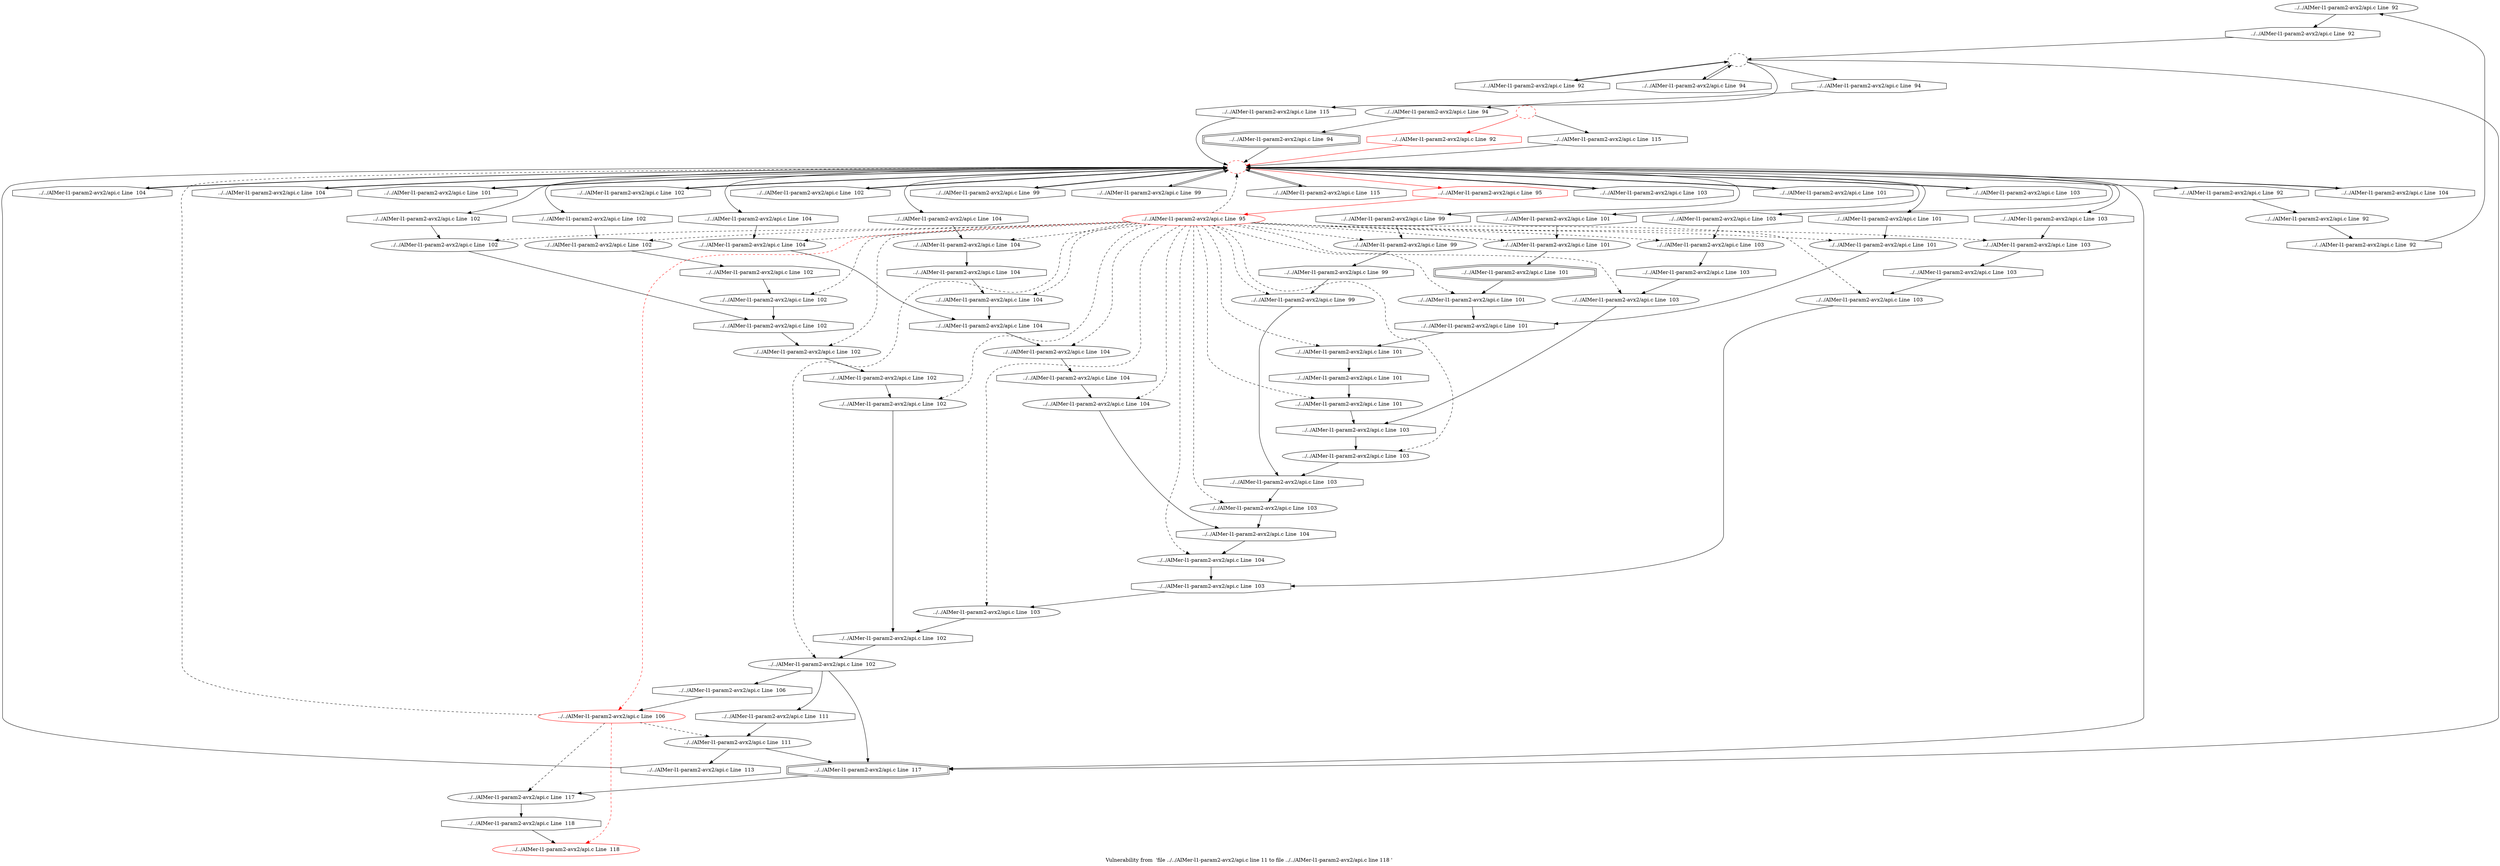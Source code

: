 digraph "Vulnerability from 'file ../../AIMer-l1-param2-avx2/api.c line 11 to file ../../AIMer-l1-param2-avx2/api.c line 118 '  "{
label="Vulnerability from  'file ../../AIMer-l1-param2-avx2/api.c line 11 to file ../../AIMer-l1-param2-avx2/api.c line 118 ' ";
node_838[shape=ellipse,style=solid,label="../../AIMer-l1-param2-avx2/api.c Line  92"]
node_841[shape=octagon,style=solid,label="../../AIMer-l1-param2-avx2/api.c Line  92"]
"node_838"->"node_841"
node_837[shape=octagon,style=solid,label="../../AIMer-l1-param2-avx2/api.c Line  92"]
node_836[shape=ellipse,style=solid,label="../../AIMer-l1-param2-avx2/api.c Line  92"]
"node_837"->"node_836"
node_839[shape=octagon,style=solid,label="../../AIMer-l1-param2-avx2/api.c Line  92"]
"node_836"->"node_839"
node_835[shape=octagon,style=solid,label="../../AIMer-l1-param2-avx2/api.c Line  92", color=red]
node_834[shape=ellipse,style=dashed,label="", color=red]
"node_835"->"node_834" [color=red]
"node_834"->"node_837"
node_892[shape=octagon,style=solid,label="../../AIMer-l1-param2-avx2/api.c Line  104"]
"node_834"->"node_892"
node_893[shape=octagon,style=solid,label="../../AIMer-l1-param2-avx2/api.c Line  104"]
"node_834"->"node_893"
node_895[shape=octagon,style=solid,label="../../AIMer-l1-param2-avx2/api.c Line  104"]
"node_834"->"node_895"
node_898[shape=octagon,style=solid,label="../../AIMer-l1-param2-avx2/api.c Line  104"]
"node_834"->"node_898"
node_859[shape=octagon,style=solid,label="../../AIMer-l1-param2-avx2/api.c Line  101"]
"node_834"->"node_859"
node_861[shape=octagon,style=solid,label="../../AIMer-l1-param2-avx2/api.c Line  101"]
"node_834"->"node_861"
node_871[shape=octagon,style=solid,label="../../AIMer-l1-param2-avx2/api.c Line  102"]
"node_834"->"node_871"
node_866[shape=octagon,style=solid,label="../../AIMer-l1-param2-avx2/api.c Line  102"]
"node_834"->"node_866"
node_868[shape=octagon,style=solid,label="../../AIMer-l1-param2-avx2/api.c Line  102"]
"node_834"->"node_868"
node_869[shape=octagon,style=solid,label="../../AIMer-l1-param2-avx2/api.c Line  102"]
"node_834"->"node_869"
node_847[shape=octagon,style=solid,label="../../AIMer-l1-param2-avx2/api.c Line  95", color=red]
"node_834"->"node_847" [color=red]
node_848[shape=octagon,style=solid,label="../../AIMer-l1-param2-avx2/api.c Line  99"]
"node_834"->"node_848"
node_849[shape=octagon,style=solid,label="../../AIMer-l1-param2-avx2/api.c Line  99"]
"node_834"->"node_849"
node_851[shape=octagon,style=solid,label="../../AIMer-l1-param2-avx2/api.c Line  99"]
"node_834"->"node_851"
node_917[shape=octagon,style=solid,label="../../AIMer-l1-param2-avx2/api.c Line  115"]
"node_834"->"node_917"
node_920[shape=doubleoctagon,style=solid,label="../../AIMer-l1-param2-avx2/api.c Line  117"]
"node_834"->"node_920"
node_883[shape=octagon,style=solid,label="../../AIMer-l1-param2-avx2/api.c Line  103"]
"node_834"->"node_883"
node_885[shape=octagon,style=solid,label="../../AIMer-l1-param2-avx2/api.c Line  103"]
"node_834"->"node_885"
node_854[shape=octagon,style=solid,label="../../AIMer-l1-param2-avx2/api.c Line  101"]
"node_834"->"node_854"
node_856[shape=octagon,style=solid,label="../../AIMer-l1-param2-avx2/api.c Line  101"]
"node_834"->"node_856"
node_900[shape=octagon,style=solid,label="../../AIMer-l1-param2-avx2/api.c Line  104"]
"node_834"->"node_900"
node_878[shape=octagon,style=solid,label="../../AIMer-l1-param2-avx2/api.c Line  103"]
"node_834"->"node_878"
node_880[shape=octagon,style=solid,label="../../AIMer-l1-param2-avx2/api.c Line  103"]
"node_834"->"node_880"
node_833[shape=ellipse,style=dashed,label=""]
node_840[shape=octagon,style=solid,label="../../AIMer-l1-param2-avx2/api.c Line  92"]
"node_833"->"node_840"
node_842[shape=octagon,style=solid,label="../../AIMer-l1-param2-avx2/api.c Line  94"]
"node_833"->"node_842"
node_916[shape=octagon,style=solid,label="../../AIMer-l1-param2-avx2/api.c Line  115"]
"node_833"->"node_916"
"node_833"->"node_920"
node_844[shape=octagon,style=solid,label="../../AIMer-l1-param2-avx2/api.c Line  94"]
"node_833"->"node_844"
node_832[shape=ellipse,style=dashed,label="", color=red]
"node_832"->"node_835" [color=red]
node_918[shape=octagon,style=solid,label="../../AIMer-l1-param2-avx2/api.c Line  115"]
"node_832"->"node_918"
node_891[shape=octagon,style=solid,label="../../AIMer-l1-param2-avx2/api.c Line  103"]
node_890[shape=ellipse,style=solid,label="../../AIMer-l1-param2-avx2/api.c Line  103"]
"node_891"->"node_890"
"node_892"->"node_834"
"node_893"->"node_834"
node_894[shape=ellipse,style=solid,label="../../AIMer-l1-param2-avx2/api.c Line  104"]
node_897[shape=octagon,style=solid,label="../../AIMer-l1-param2-avx2/api.c Line  104"]
"node_894"->"node_897"
"node_895"->"node_894"
node_896[shape=ellipse,style=solid,label="../../AIMer-l1-param2-avx2/api.c Line  104"]
node_902[shape=octagon,style=solid,label="../../AIMer-l1-param2-avx2/api.c Line  104"]
"node_896"->"node_902"
"node_897"->"node_896"
"node_898"->"node_834"
node_858[shape=doubleoctagon,style=solid,label="../../AIMer-l1-param2-avx2/api.c Line  101"]
node_857[shape=ellipse,style=solid,label="../../AIMer-l1-param2-avx2/api.c Line  101"]
"node_858"->"node_857"
"node_859"->"node_834"
node_860[shape=ellipse,style=solid,label="../../AIMer-l1-param2-avx2/api.c Line  101"]
node_863[shape=octagon,style=solid,label="../../AIMer-l1-param2-avx2/api.c Line  101"]
"node_860"->"node_863"
"node_861"->"node_860"
node_862[shape=ellipse,style=solid,label="../../AIMer-l1-param2-avx2/api.c Line  101"]
node_865[shape=octagon,style=solid,label="../../AIMer-l1-param2-avx2/api.c Line  101"]
"node_862"->"node_865"
"node_863"->"node_862"
"node_839"->"node_838"
"node_840"->"node_833"
"node_841"->"node_833"
"node_842"->"node_833"
node_870[shape=ellipse,style=solid,label="../../AIMer-l1-param2-avx2/api.c Line  102"]
node_873[shape=octagon,style=solid,label="../../AIMer-l1-param2-avx2/api.c Line  102"]
"node_870"->"node_873"
"node_871"->"node_870"
node_872[shape=ellipse,style=solid,label="../../AIMer-l1-param2-avx2/api.c Line  102"]
node_875[shape=octagon,style=solid,label="../../AIMer-l1-param2-avx2/api.c Line  102"]
"node_872"->"node_875"
"node_873"->"node_872"
node_874[shape=ellipse,style=solid,label="../../AIMer-l1-param2-avx2/api.c Line  102"]
node_877[shape=octagon,style=solid,label="../../AIMer-l1-param2-avx2/api.c Line  102"]
"node_874"->"node_877"
"node_875"->"node_874"
node_864[shape=ellipse,style=solid,label="../../AIMer-l1-param2-avx2/api.c Line  101"]
node_889[shape=octagon,style=solid,label="../../AIMer-l1-param2-avx2/api.c Line  103"]
"node_864"->"node_889"
"node_865"->"node_864"
"node_866"->"node_834"
node_867[shape=ellipse,style=solid,label="../../AIMer-l1-param2-avx2/api.c Line  102"]
"node_867"->"node_875"
"node_868"->"node_867"
"node_869"->"node_834"
node_846[shape=ellipse,style=solid,label="../../AIMer-l1-param2-avx2/api.c Line  95", color=red]
"node_847"->"node_846" [color=red]
"node_848"->"node_834"
"node_849"->"node_834"
node_850[shape=ellipse,style=solid,label="../../AIMer-l1-param2-avx2/api.c Line  99"]
node_853[shape=octagon,style=solid,label="../../AIMer-l1-param2-avx2/api.c Line  99"]
"node_850"->"node_853"
"node_851"->"node_850"
node_915[shape=octagon,style=solid,label="../../AIMer-l1-param2-avx2/api.c Line  113"]
"node_915"->"node_834"
"node_916"->"node_834"
"node_917"->"node_834"
"node_918"->"node_834"
node_919[shape=ellipse,style=solid,label="../../AIMer-l1-param2-avx2/api.c Line  117"]
node_922[shape=octagon,style=solid,label="../../AIMer-l1-param2-avx2/api.c Line  118"]
"node_919"->"node_922"
"node_920"->"node_919"
node_921[shape=ellipse,style=solid,label="../../AIMer-l1-param2-avx2/api.c Line  118", color=red]
"node_922"->"node_921"
"node_883"->"node_834"
node_884[shape=ellipse,style=solid,label="../../AIMer-l1-param2-avx2/api.c Line  103"]
node_887[shape=octagon,style=solid,label="../../AIMer-l1-param2-avx2/api.c Line  103"]
"node_884"->"node_887"
"node_885"->"node_884"
node_886[shape=ellipse,style=solid,label="../../AIMer-l1-param2-avx2/api.c Line  103"]
"node_886"->"node_889"
"node_887"->"node_886"
node_888[shape=ellipse,style=solid,label="../../AIMer-l1-param2-avx2/api.c Line  103"]
"node_888"->"node_891"
"node_889"->"node_888"
node_906[shape=octagon,style=solid,label="../../AIMer-l1-param2-avx2/api.c Line  104"]
"node_890"->"node_906"
node_907[shape=ellipse,style=solid,label="../../AIMer-l1-param2-avx2/api.c Line  103"]
node_910[shape=octagon,style=solid,label="../../AIMer-l1-param2-avx2/api.c Line  102"]
"node_907"->"node_910"
node_908[shape=octagon,style=solid,label="../../AIMer-l1-param2-avx2/api.c Line  103"]
"node_908"->"node_907"
node_909[shape=ellipse,style=solid,label="../../AIMer-l1-param2-avx2/api.c Line  102"]
"node_909"->"node_920"
node_912[shape=octagon,style=solid,label="../../AIMer-l1-param2-avx2/api.c Line  106"]
"node_909"->"node_912"
node_914[shape=octagon,style=solid,label="../../AIMer-l1-param2-avx2/api.c Line  111"]
"node_909"->"node_914"
"node_910"->"node_909"
node_911[shape=ellipse,style=solid,label="../../AIMer-l1-param2-avx2/api.c Line  106", color=red]
"node_911"->"node_834" [style=dashed]
"node_911"->"node_919" [style=dashed]
"node_911"->"node_921" [color=red, style=dashed]
node_913[shape=ellipse,style=solid,label="../../AIMer-l1-param2-avx2/api.c Line  111"]
"node_911"->"node_913" [style=dashed]
"node_912"->"node_911"
"node_913"->"node_915"
"node_913"->"node_920"
"node_914"->"node_913"
node_843[shape=ellipse,style=solid,label="../../AIMer-l1-param2-avx2/api.c Line  94"]
node_845[shape=doubleoctagon,style=solid,label="../../AIMer-l1-param2-avx2/api.c Line  94"]
"node_843"->"node_845"
"node_844"->"node_843"
"node_845"->"node_834"
"node_846"->"node_834" [style=dashed]
"node_846"->"node_894" [style=dashed]
"node_846"->"node_896" [style=dashed]
"node_846"->"node_860" [style=dashed]
"node_846"->"node_862" [style=dashed]
"node_846"->"node_870" [style=dashed]
"node_846"->"node_872" [style=dashed]
"node_846"->"node_874" [style=dashed]
"node_846"->"node_864" [style=dashed]
"node_846"->"node_867" [style=dashed]
"node_846"->"node_850" [style=dashed]
"node_846"->"node_884" [style=dashed]
"node_846"->"node_886" [style=dashed]
"node_846"->"node_888" [style=dashed]
"node_846"->"node_890" [style=dashed]
"node_846"->"node_907" [style=dashed]
"node_846"->"node_909" [style=dashed]
"node_846"->"node_911" [color=red, style=dashed]
node_852[shape=ellipse,style=solid,label="../../AIMer-l1-param2-avx2/api.c Line  99"]
"node_846"->"node_852" [style=dashed]
node_855[shape=ellipse,style=solid,label="../../AIMer-l1-param2-avx2/api.c Line  101"]
"node_846"->"node_855" [style=dashed]
"node_846"->"node_857" [style=dashed]
node_899[shape=ellipse,style=solid,label="../../AIMer-l1-param2-avx2/api.c Line  104"]
"node_846"->"node_899" [style=dashed]
node_901[shape=ellipse,style=solid,label="../../AIMer-l1-param2-avx2/api.c Line  104"]
"node_846"->"node_901" [style=dashed]
node_903[shape=ellipse,style=solid,label="../../AIMer-l1-param2-avx2/api.c Line  104"]
"node_846"->"node_903" [style=dashed]
node_905[shape=ellipse,style=solid,label="../../AIMer-l1-param2-avx2/api.c Line  104"]
"node_846"->"node_905" [style=dashed]
node_876[shape=ellipse,style=solid,label="../../AIMer-l1-param2-avx2/api.c Line  102"]
"node_846"->"node_876" [style=dashed]
node_879[shape=ellipse,style=solid,label="../../AIMer-l1-param2-avx2/api.c Line  103"]
"node_846"->"node_879" [style=dashed]
node_881[shape=ellipse,style=solid,label="../../AIMer-l1-param2-avx2/api.c Line  103"]
"node_846"->"node_881" [style=dashed]
"node_852"->"node_891"
"node_853"->"node_852"
"node_854"->"node_834"
"node_855"->"node_858"
"node_856"->"node_855"
"node_857"->"node_863"
"node_899"->"node_902"
"node_900"->"node_899"
node_904[shape=octagon,style=solid,label="../../AIMer-l1-param2-avx2/api.c Line  104"]
"node_901"->"node_904"
"node_902"->"node_901"
"node_903"->"node_906"
"node_904"->"node_903"
"node_905"->"node_908"
"node_906"->"node_905"
"node_876"->"node_910"
"node_877"->"node_876"
"node_878"->"node_834"
node_882[shape=octagon,style=solid,label="../../AIMer-l1-param2-avx2/api.c Line  103"]
"node_879"->"node_882"
"node_880"->"node_879"
"node_881"->"node_908"
"node_882"->"node_881"
}

